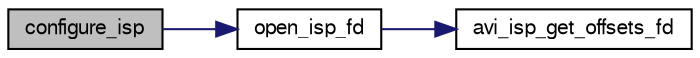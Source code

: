 digraph "configure_isp"
{
  edge [fontname="FreeSans",fontsize="10",labelfontname="FreeSans",labelfontsize="10"];
  node [fontname="FreeSans",fontsize="10",shape=record];
  rankdir="LR";
  Node1 [label="configure_isp",height=0.2,width=0.4,color="black", fillcolor="grey75", style="filled", fontcolor="black"];
  Node1 -> Node2 [color="midnightblue",fontsize="10",style="solid",fontname="FreeSans"];
  Node2 [label="open_isp_fd",height=0.2,width=0.4,color="black", fillcolor="white", style="filled",URL="$libisp_8c.html#a18baccdcb0a85933c9d8aad524c46673",tooltip="This is taken from libisp. "];
  Node2 -> Node3 [color="midnightblue",fontsize="10",style="solid",fontname="FreeSans"];
  Node3 [label="avi_isp_get_offsets_fd",height=0.2,width=0.4,color="black", fillcolor="white", style="filled",URL="$libisp_8c.html#a8ece15cff340c783aed0144eab145207",tooltip="This is taken from libisp. "];
}
